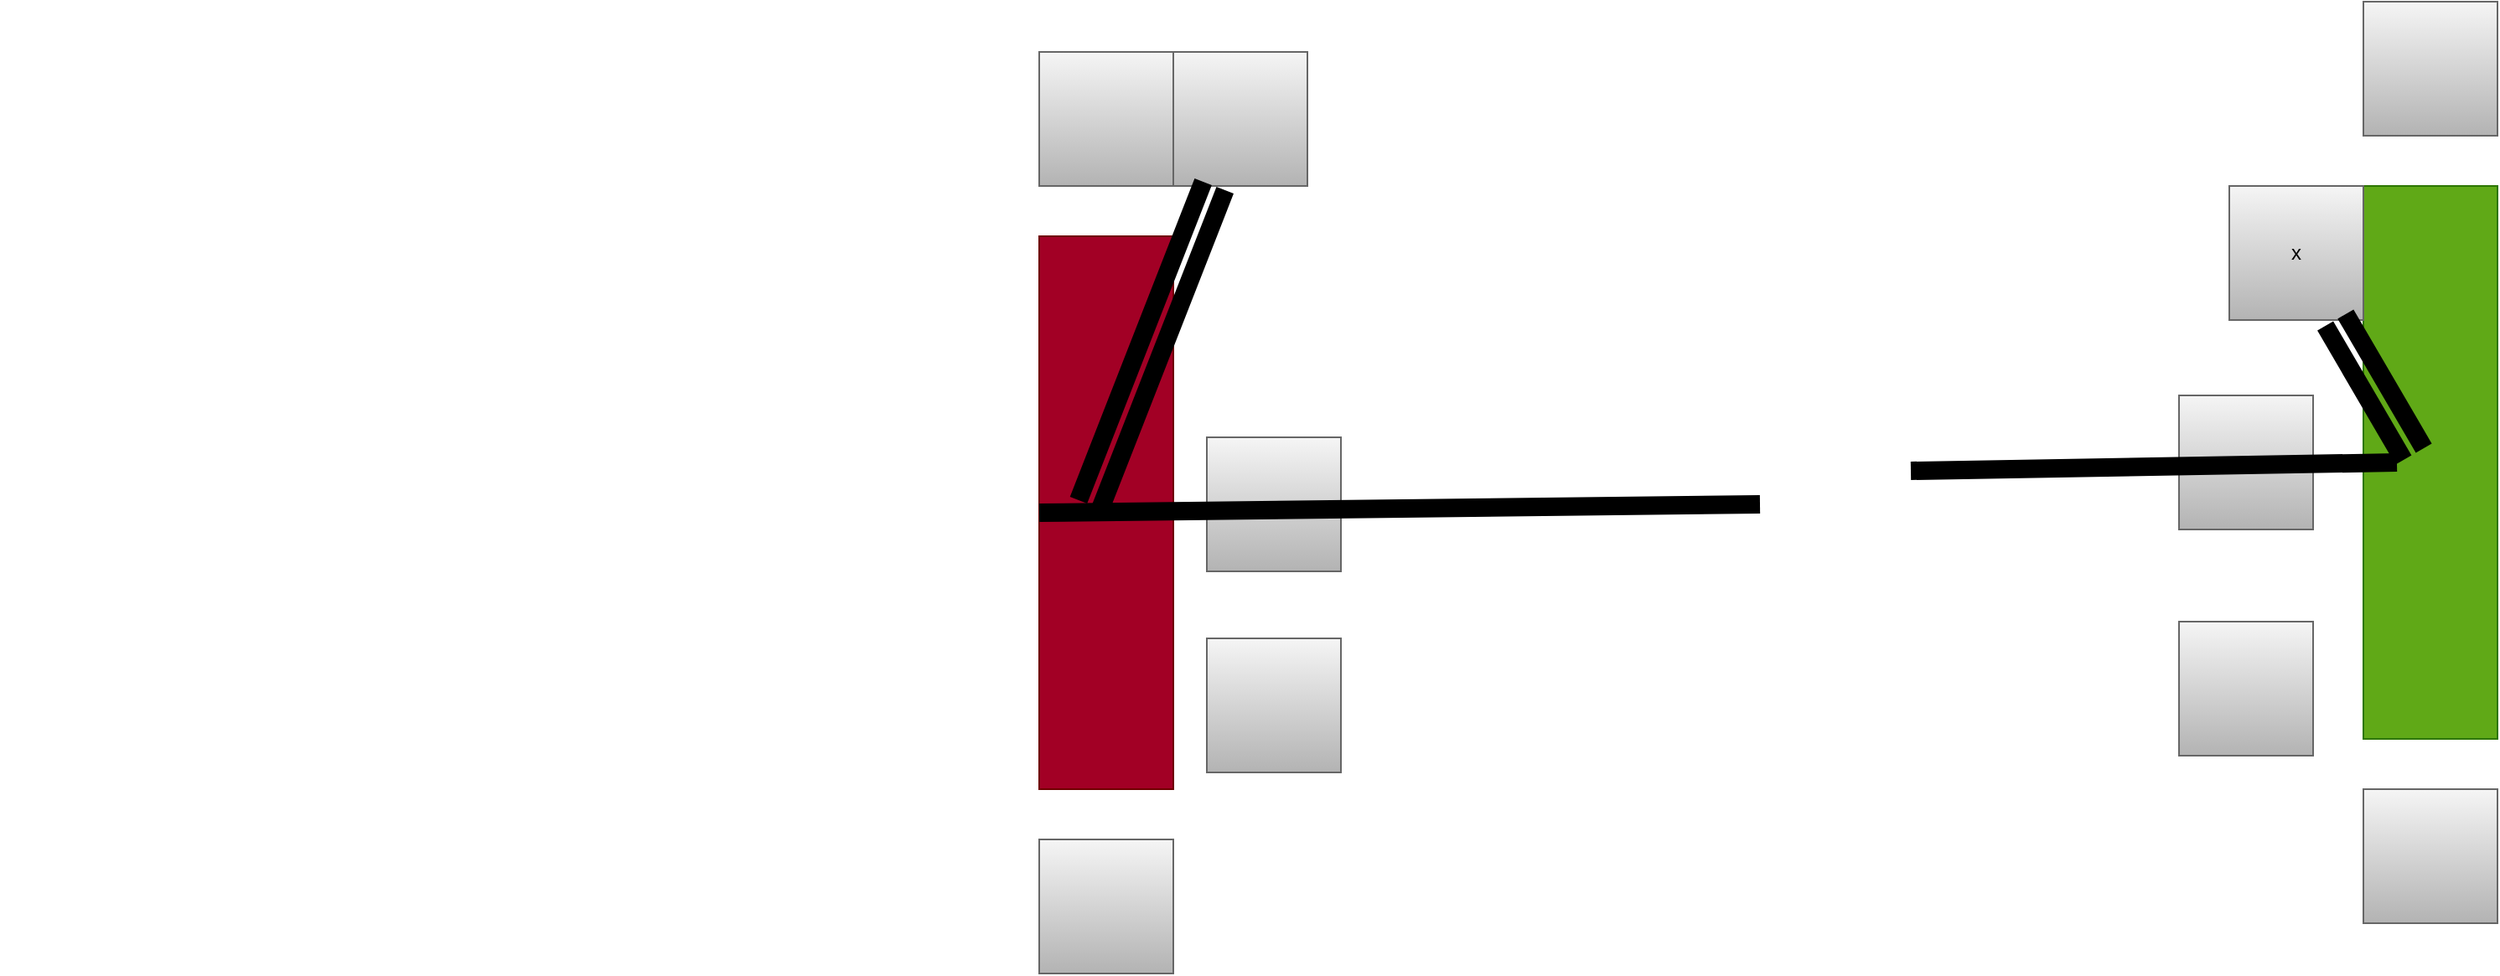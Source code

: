 <mxfile>
    <diagram id="Ox6hV4dlMAO6TVa1AOBB" name="Page-1">
        <mxGraphModel dx="1687" dy="488" grid="1" gridSize="10" guides="1" tooltips="1" connect="1" arrows="1" fold="1" page="1" pageScale="1" pageWidth="850" pageHeight="1100" math="0" shadow="0">
            <root>
                <mxCell id="0"/>
                <mxCell id="1" parent="0"/>
                <mxCell id="3" value="" style="rounded=0;whiteSpace=wrap;html=1;fillColor=#a20025;fontColor=#ffffff;strokeColor=#6F0000;" vertex="1" parent="1">
                    <mxGeometry x="360" y="400" width="80" height="330" as="geometry"/>
                </mxCell>
                <mxCell id="4" value="" style="rounded=0;whiteSpace=wrap;html=1;fillColor=#f5f5f5;gradientColor=#b3b3b3;strokeColor=#666666;" vertex="1" parent="1">
                    <mxGeometry x="440" y="290" width="80" height="80" as="geometry"/>
                </mxCell>
                <mxCell id="5" value="" style="rounded=0;whiteSpace=wrap;html=1;fillColor=#f5f5f5;gradientColor=#b3b3b3;strokeColor=#666666;" vertex="1" parent="1">
                    <mxGeometry x="460" y="520" width="80" height="80" as="geometry"/>
                </mxCell>
                <mxCell id="6" value="" style="rounded=0;whiteSpace=wrap;html=1;fillColor=#f5f5f5;gradientColor=#b3b3b3;strokeColor=#666666;" vertex="1" parent="1">
                    <mxGeometry x="460" y="640" width="80" height="80" as="geometry"/>
                </mxCell>
                <mxCell id="7" value="" style="rounded=0;whiteSpace=wrap;html=1;fillColor=#f5f5f5;gradientColor=#b3b3b3;strokeColor=#666666;" vertex="1" parent="1">
                    <mxGeometry x="360" y="760" width="80" height="80" as="geometry"/>
                </mxCell>
                <mxCell id="8" value="" style="rounded=0;whiteSpace=wrap;html=1;fillColor=#f5f5f5;gradientColor=#b3b3b3;strokeColor=#666666;" vertex="1" parent="1">
                    <mxGeometry x="360" y="290" width="80" height="80" as="geometry"/>
                </mxCell>
                <mxCell id="lbwGQOhKZgSZsRUmyyNh-10" value="" style="shape=link;html=1;strokeColor=#000000;strokeWidth=11;" edge="1" parent="1" target="4">
                    <mxGeometry width="100" relative="1" as="geometry">
                        <mxPoint x="390" y="560" as="sourcePoint"/>
                        <mxPoint x="470" y="560" as="targetPoint"/>
                    </mxGeometry>
                </mxCell>
                <mxCell id="lbwGQOhKZgSZsRUmyyNh-11" value="" style="endArrow=none;html=1;strokeColor=#000000;strokeWidth=11;exitX=0;exitY=0.5;exitDx=0;exitDy=0;" edge="1" parent="1" source="3">
                    <mxGeometry width="50" height="50" relative="1" as="geometry">
                        <mxPoint x="380" y="710" as="sourcePoint"/>
                        <mxPoint x="790" y="560" as="targetPoint"/>
                    </mxGeometry>
                </mxCell>
                <mxCell id="9" value="" style="shape=image;verticalLabelPosition=bottom;labelBackgroundColor=default;verticalAlign=top;aspect=fixed;imageAspect=0;image=https://assets.website-files.com/621ca7b6009267905d98302b/62f2b3b7b7b09276a4ad01f2_Unit%20Circle%20Degrees.gif;" vertex="1" parent="1">
                    <mxGeometry x="-260" y="290" width="550" height="550" as="geometry"/>
                </mxCell>
                <mxCell id="10" value="" style="rounded=0;whiteSpace=wrap;html=1;fillColor=#60a917;strokeColor=#2D7600;fontColor=#ffffff;" vertex="1" parent="1">
                    <mxGeometry x="1150" y="370" width="80" height="330" as="geometry"/>
                </mxCell>
                <mxCell id="11" value="x" style="rounded=0;whiteSpace=wrap;html=1;fillColor=#f5f5f5;gradientColor=#b3b3b3;strokeColor=#666666;" vertex="1" parent="1">
                    <mxGeometry x="1070" y="370" width="80" height="80" as="geometry"/>
                </mxCell>
                <mxCell id="12" value="" style="rounded=0;whiteSpace=wrap;html=1;fillColor=#f5f5f5;gradientColor=#b3b3b3;strokeColor=#666666;" vertex="1" parent="1">
                    <mxGeometry x="1040" y="495" width="80" height="80" as="geometry"/>
                </mxCell>
                <mxCell id="13" value="" style="rounded=0;whiteSpace=wrap;html=1;fillColor=#f5f5f5;gradientColor=#b3b3b3;strokeColor=#666666;" vertex="1" parent="1">
                    <mxGeometry x="1040" y="630" width="80" height="80" as="geometry"/>
                </mxCell>
                <mxCell id="14" value="" style="rounded=0;whiteSpace=wrap;html=1;fillColor=#f5f5f5;gradientColor=#b3b3b3;strokeColor=#666666;" vertex="1" parent="1">
                    <mxGeometry x="1150" y="730" width="80" height="80" as="geometry"/>
                </mxCell>
                <mxCell id="15" value="" style="rounded=0;whiteSpace=wrap;html=1;fillColor=#f5f5f5;gradientColor=#b3b3b3;strokeColor=#666666;" vertex="1" parent="1">
                    <mxGeometry x="1150" y="260" width="80" height="80" as="geometry"/>
                </mxCell>
                <mxCell id="16" value="" style="shape=link;html=1;strokeColor=#000000;strokeWidth=11;" edge="1" parent="1" target="11">
                    <mxGeometry width="100" relative="1" as="geometry">
                        <mxPoint x="1180" y="530" as="sourcePoint"/>
                        <mxPoint x="1260" y="530" as="targetPoint"/>
                    </mxGeometry>
                </mxCell>
                <mxCell id="17" value="" style="endArrow=none;html=1;strokeColor=#000000;strokeWidth=11;" edge="1" parent="1">
                    <mxGeometry width="50" height="50" relative="1" as="geometry">
                        <mxPoint x="1170" y="535" as="sourcePoint"/>
                        <mxPoint x="880" y="540" as="targetPoint"/>
                    </mxGeometry>
                </mxCell>
            </root>
        </mxGraphModel>
    </diagram>
</mxfile>